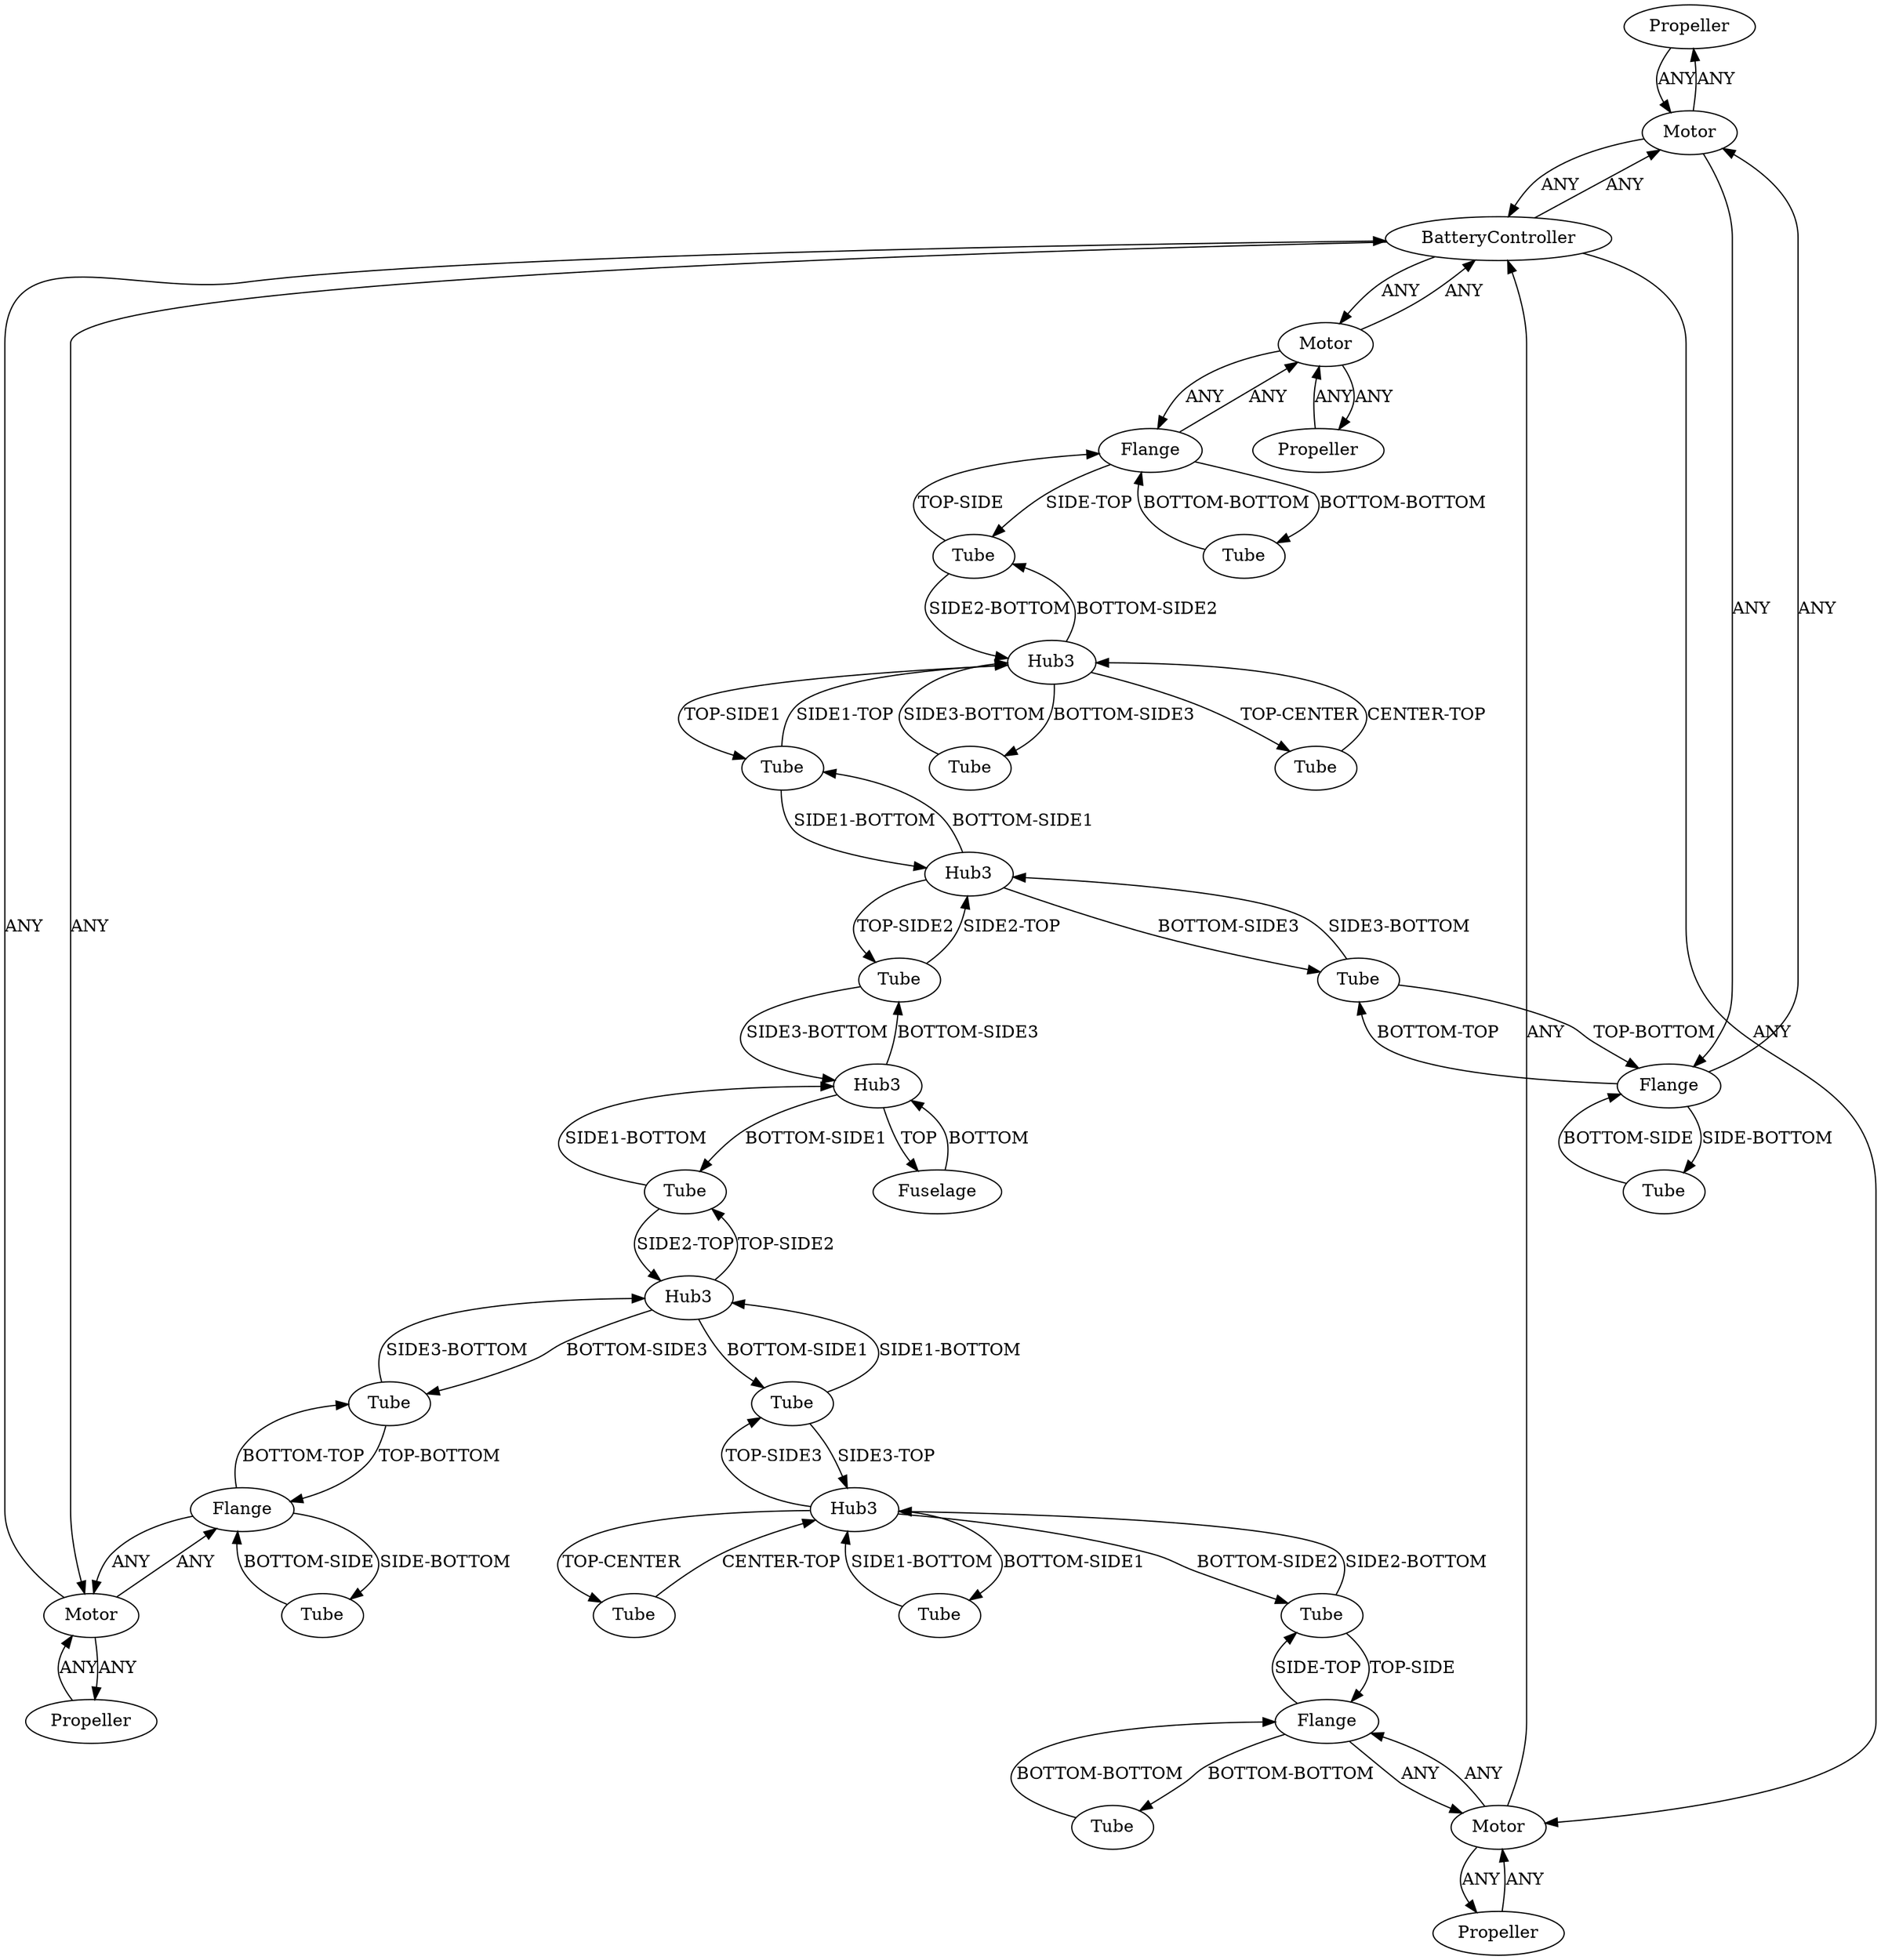 /* Created by igraph 0.10.2 */
digraph {
  0 [
    instance=Propeller_instance_1
    label=Propeller
  ];
  1 [
    instance=Tube_instance_1
    label=Tube
  ];
  2 [
    instance=Tube_instance_2
    label=Tube
  ];
  3 [
    instance=Tube_instance_3
    label=Tube
  ];
  4 [
    instance=Tube_instance_4
    label=Tube
  ];
  5 [
    instance=Flange_instance_1
    label=Flange
  ];
  6 [
    instance=Flange_instance_2
    label=Flange
  ];
  7 [
    instance=Tube_instance_5
    label=Tube
  ];
  8 [
    instance=Propeller_instance_2
    label=Propeller
  ];
  9 [
    instance=Tube_instance_6
    label=Tube
  ];
  10 [
    instance=Hub3_instance_1
    label=Hub3
  ];
  11 [
    instance=Hub3_instance_2
    label=Hub3
  ];
  12 [
    instance=Flange_instance_3
    label=Flange
  ];
  13 [
    instance=BatteryController_instance_1
    label=BatteryController
  ];
  14 [
    instance=Tube_instance_7
    label=Tube
  ];
  15 [
    instance=Motor_instance_1
    label=Motor
  ];
  16 [
    instance=Propeller_instance_3
    label=Propeller
  ];
  17 [
    instance=Tube_instance_8
    label=Tube
  ];
  18 [
    instance=Propeller_instance_4
    label=Propeller
  ];
  19 [
    instance=Tube_instance_9
    label=Tube
  ];
  20 [
    instance=Tube_instance_10
    label=Tube
  ];
  21 [
    instance=Fuselage_instance_1
    label=Fuselage
  ];
  22 [
    instance=Hub3_instance_3
    label=Hub3
  ];
  23 [
    instance=Tube_instance_11
    label=Tube
  ];
  24 [
    instance=Tube_instance_12
    label=Tube
  ];
  25 [
    instance=Tube_instance_13
    label=Tube
  ];
  26 [
    instance=Motor_instance_2
    label=Motor
  ];
  27 [
    instance=Motor_instance_3
    label=Motor
  ];
  28 [
    instance=Tube_instance_14
    label=Tube
  ];
  29 [
    instance=Hub3_instance_4
    label=Hub3
  ];
  30 [
    instance=Hub3_instance_5
    label=Hub3
  ];
  31 [
    instance=Flange_instance_4
    label=Flange
  ];
  32 [
    instance=Tube_instance_15
    label=Tube
  ];
  33 [
    instance=Tube_instance_16
    label=Tube
  ];
  34 [
    instance=Motor_instance_4
    label=Motor
  ];

  0 -> 15 [
    label=ANY
  ];
  1 -> 11 [
    label="SIDE3-BOTTOM"
  ];
  1 -> 5 [
    label="TOP-BOTTOM"
  ];
  2 -> 6 [
    label="BOTTOM-SIDE"
  ];
  3 -> 10 [
    label="SIDE3-TOP"
  ];
  3 -> 29 [
    label="SIDE1-BOTTOM"
  ];
  4 -> 11 [
    label="SIDE1-BOTTOM"
  ];
  4 -> 30 [
    label="SIDE1-TOP"
  ];
  5 -> 20 [
    label="SIDE-BOTTOM"
  ];
  5 -> 1 [
    label="BOTTOM-TOP"
  ];
  5 -> 15 [
    label=ANY
  ];
  6 -> 2 [
    label="SIDE-BOTTOM"
  ];
  6 -> 26 [
    label=ANY
  ];
  6 -> 32 [
    label="BOTTOM-TOP"
  ];
  7 -> 30 [
    label="SIDE2-BOTTOM"
  ];
  7 -> 12 [
    label="TOP-SIDE"
  ];
  8 -> 26 [
    label=ANY
  ];
  9 -> 31 [
    label="BOTTOM-BOTTOM"
  ];
  10 -> 19 [
    label="TOP-CENTER"
  ];
  10 -> 28 [
    label="BOTTOM-SIDE1"
  ];
  10 -> 3 [
    label="TOP-SIDE3"
  ];
  10 -> 17 [
    label="BOTTOM-SIDE2"
  ];
  11 -> 4 [
    label="BOTTOM-SIDE1"
  ];
  11 -> 23 [
    label="TOP-SIDE2"
  ];
  11 -> 1 [
    label="BOTTOM-SIDE3"
  ];
  12 -> 7 [
    label="SIDE-TOP"
  ];
  12 -> 25 [
    label="BOTTOM-BOTTOM"
  ];
  12 -> 34 [
    label=ANY
  ];
  13 -> 15 [
    label=ANY
  ];
  13 -> 27 [
    label=ANY
  ];
  13 -> 26 [
    label=ANY
  ];
  13 -> 34 [
    label=ANY
  ];
  14 -> 22 [
    label="SIDE1-BOTTOM"
  ];
  14 -> 29 [
    label="SIDE2-TOP"
  ];
  15 -> 5 [
    label=ANY
  ];
  15 -> 0 [
    label=ANY
  ];
  15 -> 13 [
    label=ANY
  ];
  16 -> 34 [
    label=ANY
  ];
  17 -> 10 [
    label="SIDE2-BOTTOM"
  ];
  17 -> 31 [
    label="TOP-SIDE"
  ];
  18 -> 27 [
    label=ANY
  ];
  19 -> 10 [
    label="CENTER-TOP"
  ];
  20 -> 5 [
    label="BOTTOM-SIDE"
  ];
  21 -> 22 [
    label=BOTTOM
  ];
  22 -> 14 [
    label="BOTTOM-SIDE1"
  ];
  22 -> 23 [
    label="BOTTOM-SIDE3"
  ];
  22 -> 21 [
    label=TOP
  ];
  23 -> 11 [
    label="SIDE2-TOP"
  ];
  23 -> 22 [
    label="SIDE3-BOTTOM"
  ];
  24 -> 30 [
    label="SIDE3-BOTTOM"
  ];
  25 -> 12 [
    label="BOTTOM-BOTTOM"
  ];
  26 -> 6 [
    label=ANY
  ];
  26 -> 8 [
    label=ANY
  ];
  26 -> 13 [
    label=ANY
  ];
  27 -> 18 [
    label=ANY
  ];
  27 -> 13 [
    label=ANY
  ];
  27 -> 31 [
    label=ANY
  ];
  28 -> 10 [
    label="SIDE1-BOTTOM"
  ];
  29 -> 32 [
    label="BOTTOM-SIDE3"
  ];
  29 -> 14 [
    label="TOP-SIDE2"
  ];
  29 -> 3 [
    label="BOTTOM-SIDE1"
  ];
  30 -> 4 [
    label="TOP-SIDE1"
  ];
  30 -> 33 [
    label="TOP-CENTER"
  ];
  30 -> 24 [
    label="BOTTOM-SIDE3"
  ];
  30 -> 7 [
    label="BOTTOM-SIDE2"
  ];
  31 -> 27 [
    label=ANY
  ];
  31 -> 17 [
    label="SIDE-TOP"
  ];
  31 -> 9 [
    label="BOTTOM-BOTTOM"
  ];
  32 -> 6 [
    label="TOP-BOTTOM"
  ];
  32 -> 29 [
    label="SIDE3-BOTTOM"
  ];
  33 -> 30 [
    label="CENTER-TOP"
  ];
  34 -> 16 [
    label=ANY
  ];
  34 -> 12 [
    label=ANY
  ];
  34 -> 13 [
    label=ANY
  ];
}
